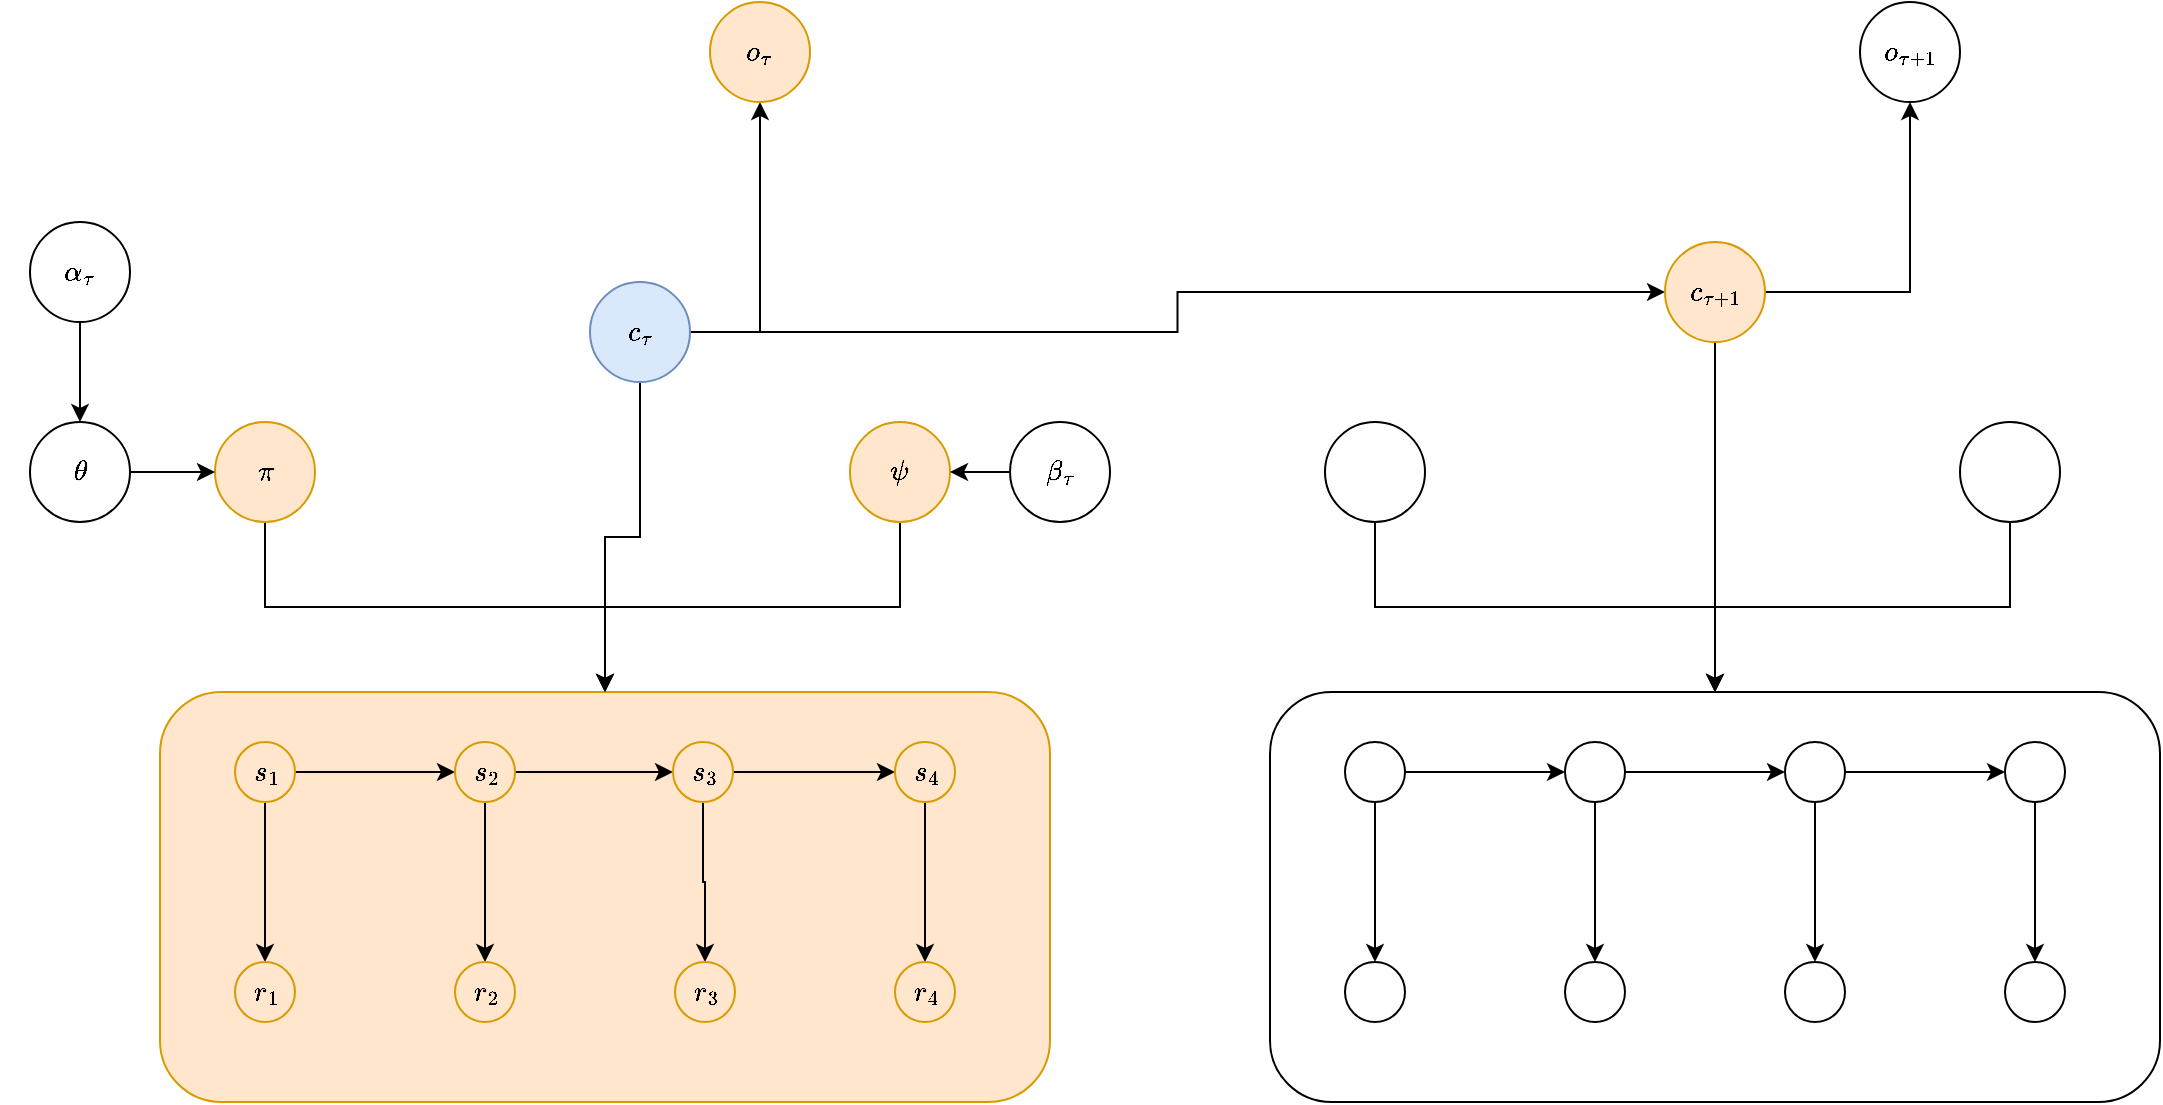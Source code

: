 <mxfile version="16.5.3" type="github">
  <diagram id="EQN5QiCDc0etDaUQaXrp" name="Page-1">
    <mxGraphModel dx="981" dy="1627" grid="1" gridSize="10" guides="1" tooltips="1" connect="1" arrows="1" fold="1" page="1" pageScale="1" pageWidth="850" pageHeight="1100" math="1" shadow="0">
      <root>
        <mxCell id="0" />
        <mxCell id="1" parent="0" />
        <mxCell id="9bbk6qfOR0v8N4tJIDZu-5" value="" style="edgeStyle=orthogonalEdgeStyle;rounded=0;orthogonalLoop=1;jettySize=auto;html=1;" edge="1" parent="1" source="9bbk6qfOR0v8N4tJIDZu-1" target="9bbk6qfOR0v8N4tJIDZu-4">
          <mxGeometry relative="1" as="geometry" />
        </mxCell>
        <mxCell id="9bbk6qfOR0v8N4tJIDZu-26" style="edgeStyle=orthogonalEdgeStyle;rounded=0;orthogonalLoop=1;jettySize=auto;html=1;entryX=0;entryY=0.5;entryDx=0;entryDy=0;" edge="1" parent="1" source="9bbk6qfOR0v8N4tJIDZu-1" target="9bbk6qfOR0v8N4tJIDZu-28">
          <mxGeometry relative="1" as="geometry">
            <mxPoint x="690" y="135" as="targetPoint" />
          </mxGeometry>
        </mxCell>
        <mxCell id="9bbk6qfOR0v8N4tJIDZu-50" value="" style="edgeStyle=orthogonalEdgeStyle;rounded=0;orthogonalLoop=1;jettySize=auto;html=1;" edge="1" parent="1" source="9bbk6qfOR0v8N4tJIDZu-1" target="9bbk6qfOR0v8N4tJIDZu-49">
          <mxGeometry relative="1" as="geometry" />
        </mxCell>
        <mxCell id="9bbk6qfOR0v8N4tJIDZu-1" value="\(c_{\tau}\)" style="ellipse;whiteSpace=wrap;html=1;aspect=fixed;fillColor=#dae8fc;strokeColor=#6c8ebf;" vertex="1" parent="1">
          <mxGeometry x="340" y="130" width="50" height="50" as="geometry" />
        </mxCell>
        <mxCell id="9bbk6qfOR0v8N4tJIDZu-4" value="" style="rounded=1;whiteSpace=wrap;html=1;fillColor=#ffe6cc;strokeColor=#d79b00;" vertex="1" parent="1">
          <mxGeometry x="125" y="335" width="445" height="205" as="geometry" />
        </mxCell>
        <mxCell id="9bbk6qfOR0v8N4tJIDZu-8" value="" style="edgeStyle=orthogonalEdgeStyle;rounded=0;orthogonalLoop=1;jettySize=auto;html=1;" edge="1" parent="1" source="9bbk6qfOR0v8N4tJIDZu-6" target="9bbk6qfOR0v8N4tJIDZu-7">
          <mxGeometry relative="1" as="geometry" />
        </mxCell>
        <mxCell id="9bbk6qfOR0v8N4tJIDZu-14" value="" style="edgeStyle=orthogonalEdgeStyle;rounded=0;orthogonalLoop=1;jettySize=auto;html=1;" edge="1" parent="1" source="9bbk6qfOR0v8N4tJIDZu-6" target="9bbk6qfOR0v8N4tJIDZu-13">
          <mxGeometry relative="1" as="geometry" />
        </mxCell>
        <mxCell id="9bbk6qfOR0v8N4tJIDZu-6" value="&lt;div&gt;\(s_1\)&lt;/div&gt;" style="ellipse;whiteSpace=wrap;html=1;aspect=fixed;fillColor=#ffe6cc;strokeColor=#d79b00;" vertex="1" parent="1">
          <mxGeometry x="162.5" y="360" width="30" height="30" as="geometry" />
        </mxCell>
        <mxCell id="9bbk6qfOR0v8N4tJIDZu-10" value="" style="edgeStyle=orthogonalEdgeStyle;rounded=0;orthogonalLoop=1;jettySize=auto;html=1;" edge="1" parent="1" source="9bbk6qfOR0v8N4tJIDZu-7" target="9bbk6qfOR0v8N4tJIDZu-9">
          <mxGeometry relative="1" as="geometry" />
        </mxCell>
        <mxCell id="9bbk6qfOR0v8N4tJIDZu-16" value="" style="edgeStyle=orthogonalEdgeStyle;rounded=0;orthogonalLoop=1;jettySize=auto;html=1;" edge="1" parent="1" source="9bbk6qfOR0v8N4tJIDZu-7" target="9bbk6qfOR0v8N4tJIDZu-15">
          <mxGeometry relative="1" as="geometry" />
        </mxCell>
        <mxCell id="9bbk6qfOR0v8N4tJIDZu-7" value="&lt;div&gt;\(s_2\)&lt;/div&gt;" style="ellipse;whiteSpace=wrap;html=1;aspect=fixed;fillColor=#ffe6cc;strokeColor=#d79b00;" vertex="1" parent="1">
          <mxGeometry x="272.5" y="360" width="30" height="30" as="geometry" />
        </mxCell>
        <mxCell id="9bbk6qfOR0v8N4tJIDZu-12" value="" style="edgeStyle=orthogonalEdgeStyle;rounded=0;orthogonalLoop=1;jettySize=auto;html=1;" edge="1" parent="1" source="9bbk6qfOR0v8N4tJIDZu-9" target="9bbk6qfOR0v8N4tJIDZu-11">
          <mxGeometry relative="1" as="geometry" />
        </mxCell>
        <mxCell id="9bbk6qfOR0v8N4tJIDZu-18" value="" style="edgeStyle=orthogonalEdgeStyle;rounded=0;orthogonalLoop=1;jettySize=auto;html=1;" edge="1" parent="1" source="9bbk6qfOR0v8N4tJIDZu-9" target="9bbk6qfOR0v8N4tJIDZu-17">
          <mxGeometry relative="1" as="geometry" />
        </mxCell>
        <mxCell id="9bbk6qfOR0v8N4tJIDZu-9" value="&lt;div&gt;\(s_3\)&lt;/div&gt;" style="ellipse;whiteSpace=wrap;html=1;aspect=fixed;fillColor=#ffe6cc;strokeColor=#d79b00;" vertex="1" parent="1">
          <mxGeometry x="381.5" y="360" width="30" height="30" as="geometry" />
        </mxCell>
        <mxCell id="9bbk6qfOR0v8N4tJIDZu-20" value="" style="edgeStyle=orthogonalEdgeStyle;rounded=0;orthogonalLoop=1;jettySize=auto;html=1;" edge="1" parent="1" source="9bbk6qfOR0v8N4tJIDZu-11" target="9bbk6qfOR0v8N4tJIDZu-19">
          <mxGeometry relative="1" as="geometry" />
        </mxCell>
        <mxCell id="9bbk6qfOR0v8N4tJIDZu-11" value="&lt;div&gt;\(s_4\)&lt;/div&gt;" style="ellipse;whiteSpace=wrap;html=1;aspect=fixed;fillColor=#ffe6cc;strokeColor=#d79b00;" vertex="1" parent="1">
          <mxGeometry x="492.5" y="360" width="30" height="30" as="geometry" />
        </mxCell>
        <mxCell id="9bbk6qfOR0v8N4tJIDZu-13" value="\(r_1\)" style="ellipse;whiteSpace=wrap;html=1;aspect=fixed;fillColor=#ffe6cc;strokeColor=#d79b00;" vertex="1" parent="1">
          <mxGeometry x="162.5" y="470" width="30" height="30" as="geometry" />
        </mxCell>
        <mxCell id="9bbk6qfOR0v8N4tJIDZu-15" value="\(r_2\)" style="ellipse;whiteSpace=wrap;html=1;aspect=fixed;fillColor=#ffe6cc;strokeColor=#d79b00;" vertex="1" parent="1">
          <mxGeometry x="272.5" y="470" width="30" height="30" as="geometry" />
        </mxCell>
        <mxCell id="9bbk6qfOR0v8N4tJIDZu-17" value="\(r_3\)" style="ellipse;whiteSpace=wrap;html=1;aspect=fixed;fillColor=#ffe6cc;strokeColor=#d79b00;" vertex="1" parent="1">
          <mxGeometry x="382.5" y="470" width="30" height="30" as="geometry" />
        </mxCell>
        <mxCell id="9bbk6qfOR0v8N4tJIDZu-19" value="\(r_4\)" style="ellipse;whiteSpace=wrap;html=1;aspect=fixed;fillColor=#ffe6cc;strokeColor=#d79b00;" vertex="1" parent="1">
          <mxGeometry x="492.5" y="470" width="30" height="30" as="geometry" />
        </mxCell>
        <mxCell id="9bbk6qfOR0v8N4tJIDZu-22" style="edgeStyle=orthogonalEdgeStyle;rounded=0;orthogonalLoop=1;jettySize=auto;html=1;" edge="1" parent="1" source="9bbk6qfOR0v8N4tJIDZu-21" target="9bbk6qfOR0v8N4tJIDZu-4">
          <mxGeometry relative="1" as="geometry" />
        </mxCell>
        <mxCell id="9bbk6qfOR0v8N4tJIDZu-21" value="\(\psi\)" style="ellipse;whiteSpace=wrap;html=1;aspect=fixed;fillColor=#ffe6cc;strokeColor=#d79b00;" vertex="1" parent="1">
          <mxGeometry x="470" y="200" width="50" height="50" as="geometry" />
        </mxCell>
        <mxCell id="9bbk6qfOR0v8N4tJIDZu-25" style="edgeStyle=orthogonalEdgeStyle;rounded=0;orthogonalLoop=1;jettySize=auto;html=1;" edge="1" parent="1" source="9bbk6qfOR0v8N4tJIDZu-24" target="9bbk6qfOR0v8N4tJIDZu-4">
          <mxGeometry relative="1" as="geometry" />
        </mxCell>
        <mxCell id="9bbk6qfOR0v8N4tJIDZu-24" value="\(\pi\)" style="ellipse;whiteSpace=wrap;html=1;aspect=fixed;fillColor=#ffe6cc;strokeColor=#d79b00;" vertex="1" parent="1">
          <mxGeometry x="152.5" y="200" width="50" height="50" as="geometry" />
        </mxCell>
        <mxCell id="9bbk6qfOR0v8N4tJIDZu-27" value="" style="edgeStyle=orthogonalEdgeStyle;rounded=0;orthogonalLoop=1;jettySize=auto;html=1;" edge="1" parent="1" source="9bbk6qfOR0v8N4tJIDZu-28" target="9bbk6qfOR0v8N4tJIDZu-29">
          <mxGeometry relative="1" as="geometry" />
        </mxCell>
        <mxCell id="9bbk6qfOR0v8N4tJIDZu-52" value="" style="edgeStyle=orthogonalEdgeStyle;rounded=0;orthogonalLoop=1;jettySize=auto;html=1;" edge="1" parent="1" source="9bbk6qfOR0v8N4tJIDZu-28" target="9bbk6qfOR0v8N4tJIDZu-51">
          <mxGeometry relative="1" as="geometry" />
        </mxCell>
        <mxCell id="9bbk6qfOR0v8N4tJIDZu-28" value="\(c_{\tau+1}\)" style="ellipse;whiteSpace=wrap;html=1;aspect=fixed;fillColor=#ffe6cc;strokeColor=#d79b00;" vertex="1" parent="1">
          <mxGeometry x="877.5" y="110" width="50" height="50" as="geometry" />
        </mxCell>
        <mxCell id="9bbk6qfOR0v8N4tJIDZu-29" value="" style="rounded=1;whiteSpace=wrap;html=1;" vertex="1" parent="1">
          <mxGeometry x="680" y="335" width="445" height="205" as="geometry" />
        </mxCell>
        <mxCell id="9bbk6qfOR0v8N4tJIDZu-30" value="" style="edgeStyle=orthogonalEdgeStyle;rounded=0;orthogonalLoop=1;jettySize=auto;html=1;" edge="1" parent="1" source="9bbk6qfOR0v8N4tJIDZu-32" target="9bbk6qfOR0v8N4tJIDZu-35">
          <mxGeometry relative="1" as="geometry" />
        </mxCell>
        <mxCell id="9bbk6qfOR0v8N4tJIDZu-31" value="" style="edgeStyle=orthogonalEdgeStyle;rounded=0;orthogonalLoop=1;jettySize=auto;html=1;" edge="1" parent="1" source="9bbk6qfOR0v8N4tJIDZu-32" target="9bbk6qfOR0v8N4tJIDZu-41">
          <mxGeometry relative="1" as="geometry" />
        </mxCell>
        <mxCell id="9bbk6qfOR0v8N4tJIDZu-32" value="" style="ellipse;whiteSpace=wrap;html=1;aspect=fixed;" vertex="1" parent="1">
          <mxGeometry x="717.5" y="360" width="30" height="30" as="geometry" />
        </mxCell>
        <mxCell id="9bbk6qfOR0v8N4tJIDZu-33" value="" style="edgeStyle=orthogonalEdgeStyle;rounded=0;orthogonalLoop=1;jettySize=auto;html=1;" edge="1" parent="1" source="9bbk6qfOR0v8N4tJIDZu-35" target="9bbk6qfOR0v8N4tJIDZu-38">
          <mxGeometry relative="1" as="geometry" />
        </mxCell>
        <mxCell id="9bbk6qfOR0v8N4tJIDZu-34" value="" style="edgeStyle=orthogonalEdgeStyle;rounded=0;orthogonalLoop=1;jettySize=auto;html=1;" edge="1" parent="1" source="9bbk6qfOR0v8N4tJIDZu-35" target="9bbk6qfOR0v8N4tJIDZu-42">
          <mxGeometry relative="1" as="geometry" />
        </mxCell>
        <mxCell id="9bbk6qfOR0v8N4tJIDZu-35" value="" style="ellipse;whiteSpace=wrap;html=1;aspect=fixed;" vertex="1" parent="1">
          <mxGeometry x="827.5" y="360" width="30" height="30" as="geometry" />
        </mxCell>
        <mxCell id="9bbk6qfOR0v8N4tJIDZu-36" value="" style="edgeStyle=orthogonalEdgeStyle;rounded=0;orthogonalLoop=1;jettySize=auto;html=1;" edge="1" parent="1" source="9bbk6qfOR0v8N4tJIDZu-38" target="9bbk6qfOR0v8N4tJIDZu-40">
          <mxGeometry relative="1" as="geometry" />
        </mxCell>
        <mxCell id="9bbk6qfOR0v8N4tJIDZu-37" value="" style="edgeStyle=orthogonalEdgeStyle;rounded=0;orthogonalLoop=1;jettySize=auto;html=1;" edge="1" parent="1" source="9bbk6qfOR0v8N4tJIDZu-38" target="9bbk6qfOR0v8N4tJIDZu-43">
          <mxGeometry relative="1" as="geometry" />
        </mxCell>
        <mxCell id="9bbk6qfOR0v8N4tJIDZu-38" value="" style="ellipse;whiteSpace=wrap;html=1;aspect=fixed;" vertex="1" parent="1">
          <mxGeometry x="937.5" y="360" width="30" height="30" as="geometry" />
        </mxCell>
        <mxCell id="9bbk6qfOR0v8N4tJIDZu-39" value="" style="edgeStyle=orthogonalEdgeStyle;rounded=0;orthogonalLoop=1;jettySize=auto;html=1;" edge="1" parent="1" source="9bbk6qfOR0v8N4tJIDZu-40" target="9bbk6qfOR0v8N4tJIDZu-44">
          <mxGeometry relative="1" as="geometry" />
        </mxCell>
        <mxCell id="9bbk6qfOR0v8N4tJIDZu-40" value="" style="ellipse;whiteSpace=wrap;html=1;aspect=fixed;" vertex="1" parent="1">
          <mxGeometry x="1047.5" y="360" width="30" height="30" as="geometry" />
        </mxCell>
        <mxCell id="9bbk6qfOR0v8N4tJIDZu-41" value="" style="ellipse;whiteSpace=wrap;html=1;aspect=fixed;" vertex="1" parent="1">
          <mxGeometry x="717.5" y="470" width="30" height="30" as="geometry" />
        </mxCell>
        <mxCell id="9bbk6qfOR0v8N4tJIDZu-42" value="" style="ellipse;whiteSpace=wrap;html=1;aspect=fixed;" vertex="1" parent="1">
          <mxGeometry x="827.5" y="470" width="30" height="30" as="geometry" />
        </mxCell>
        <mxCell id="9bbk6qfOR0v8N4tJIDZu-43" value="" style="ellipse;whiteSpace=wrap;html=1;aspect=fixed;" vertex="1" parent="1">
          <mxGeometry x="937.5" y="470" width="30" height="30" as="geometry" />
        </mxCell>
        <mxCell id="9bbk6qfOR0v8N4tJIDZu-44" value="" style="ellipse;whiteSpace=wrap;html=1;aspect=fixed;" vertex="1" parent="1">
          <mxGeometry x="1047.5" y="470" width="30" height="30" as="geometry" />
        </mxCell>
        <mxCell id="9bbk6qfOR0v8N4tJIDZu-45" style="edgeStyle=orthogonalEdgeStyle;rounded=0;orthogonalLoop=1;jettySize=auto;html=1;" edge="1" parent="1" source="9bbk6qfOR0v8N4tJIDZu-46" target="9bbk6qfOR0v8N4tJIDZu-29">
          <mxGeometry relative="1" as="geometry" />
        </mxCell>
        <mxCell id="9bbk6qfOR0v8N4tJIDZu-46" value="" style="ellipse;whiteSpace=wrap;html=1;aspect=fixed;" vertex="1" parent="1">
          <mxGeometry x="1025" y="200" width="50" height="50" as="geometry" />
        </mxCell>
        <mxCell id="9bbk6qfOR0v8N4tJIDZu-47" style="edgeStyle=orthogonalEdgeStyle;rounded=0;orthogonalLoop=1;jettySize=auto;html=1;" edge="1" parent="1" source="9bbk6qfOR0v8N4tJIDZu-48" target="9bbk6qfOR0v8N4tJIDZu-29">
          <mxGeometry relative="1" as="geometry" />
        </mxCell>
        <mxCell id="9bbk6qfOR0v8N4tJIDZu-48" value="" style="ellipse;whiteSpace=wrap;html=1;aspect=fixed;" vertex="1" parent="1">
          <mxGeometry x="707.5" y="200" width="50" height="50" as="geometry" />
        </mxCell>
        <mxCell id="9bbk6qfOR0v8N4tJIDZu-49" value="&lt;div&gt;\(o_{\tau}\)&lt;/div&gt;" style="ellipse;whiteSpace=wrap;html=1;aspect=fixed;fillColor=#ffe6cc;strokeColor=#d79b00;" vertex="1" parent="1">
          <mxGeometry x="400" y="-10" width="50" height="50" as="geometry" />
        </mxCell>
        <mxCell id="9bbk6qfOR0v8N4tJIDZu-51" value="&lt;div&gt;\(o_{\tau+1}\)&lt;/div&gt;" style="ellipse;whiteSpace=wrap;html=1;aspect=fixed;" vertex="1" parent="1">
          <mxGeometry x="975" y="-10" width="50" height="50" as="geometry" />
        </mxCell>
        <mxCell id="9bbk6qfOR0v8N4tJIDZu-55" style="edgeStyle=orthogonalEdgeStyle;rounded=0;orthogonalLoop=1;jettySize=auto;html=1;entryX=0;entryY=0.5;entryDx=0;entryDy=0;" edge="1" parent="1" source="9bbk6qfOR0v8N4tJIDZu-54" target="9bbk6qfOR0v8N4tJIDZu-24">
          <mxGeometry relative="1" as="geometry" />
        </mxCell>
        <mxCell id="9bbk6qfOR0v8N4tJIDZu-54" value="&lt;div&gt;\(\theta\)&lt;/div&gt;" style="ellipse;whiteSpace=wrap;html=1;aspect=fixed;" vertex="1" parent="1">
          <mxGeometry x="60" y="200" width="50" height="50" as="geometry" />
        </mxCell>
        <mxCell id="9bbk6qfOR0v8N4tJIDZu-57" style="edgeStyle=orthogonalEdgeStyle;rounded=0;orthogonalLoop=1;jettySize=auto;html=1;entryX=0.5;entryY=0;entryDx=0;entryDy=0;" edge="1" parent="1" source="9bbk6qfOR0v8N4tJIDZu-56" target="9bbk6qfOR0v8N4tJIDZu-54">
          <mxGeometry relative="1" as="geometry" />
        </mxCell>
        <mxCell id="9bbk6qfOR0v8N4tJIDZu-56" value="\(\alpha_{\tau}\)" style="ellipse;whiteSpace=wrap;html=1;aspect=fixed;" vertex="1" parent="1">
          <mxGeometry x="60" y="100" width="50" height="50" as="geometry" />
        </mxCell>
        <mxCell id="9bbk6qfOR0v8N4tJIDZu-59" style="edgeStyle=orthogonalEdgeStyle;rounded=0;orthogonalLoop=1;jettySize=auto;html=1;entryX=1;entryY=0.5;entryDx=0;entryDy=0;" edge="1" parent="1" source="9bbk6qfOR0v8N4tJIDZu-58" target="9bbk6qfOR0v8N4tJIDZu-21">
          <mxGeometry relative="1" as="geometry" />
        </mxCell>
        <mxCell id="9bbk6qfOR0v8N4tJIDZu-58" value="\(\beta_{\tau}\)" style="ellipse;whiteSpace=wrap;html=1;aspect=fixed;" vertex="1" parent="1">
          <mxGeometry x="550" y="200" width="50" height="50" as="geometry" />
        </mxCell>
      </root>
    </mxGraphModel>
  </diagram>
</mxfile>
